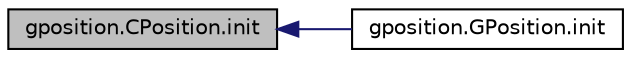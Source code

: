 digraph "gposition.CPosition.init"
{
  edge [fontname="Helvetica",fontsize="10",labelfontname="Helvetica",labelfontsize="10"];
  node [fontname="Helvetica",fontsize="10",shape=record];
  rankdir="LR";
  Node1 [label="gposition.CPosition.init",height=0.2,width=0.4,color="black", fillcolor="grey75", style="filled" fontcolor="black"];
  Node1 -> Node2 [dir="back",color="midnightblue",fontsize="10",style="solid"];
  Node2 [label="gposition.GPosition.init",height=0.2,width=0.4,color="black", fillcolor="white", style="filled",URL="$classgposition_1_1_g_position.html#ab71eb752cbc4e674306f6dc5c0ade871"];
}
